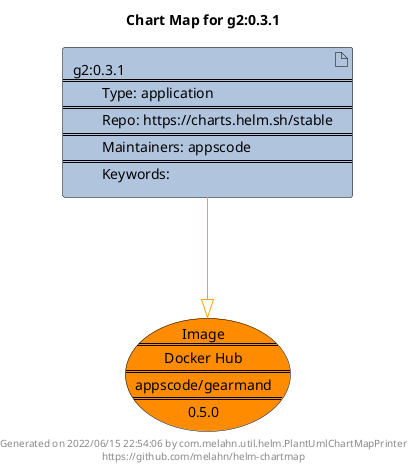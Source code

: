 @startuml
skinparam linetype ortho
skinparam backgroundColor white
skinparam usecaseBorderColor black
skinparam usecaseArrowColor LightSlateGray
skinparam artifactBorderColor black
skinparam artifactArrowColor LightSlateGray

title Chart Map for g2:0.3.1

'There is one referenced Helm Chart
artifact "g2:0.3.1\n====\n\tType: application\n====\n\tRepo: https://charts.helm.sh/stable\n====\n\tMaintainers: appscode\n====\n\tKeywords: " as g2_0_3_1 #LightSteelBlue

'There is one referenced Docker Image
usecase "Image\n====\nDocker Hub\n====\nappscode/gearmand\n====\n0.5.0" as appscode_gearmand_0_5_0 #Darkorange

'Chart Dependencies
g2_0_3_1--[#orange]-|>appscode_gearmand_0_5_0

center footer Generated on 2022/06/15 22:54:06 by com.melahn.util.helm.PlantUmlChartMapPrinter\nhttps://github.com/melahn/helm-chartmap
@enduml
